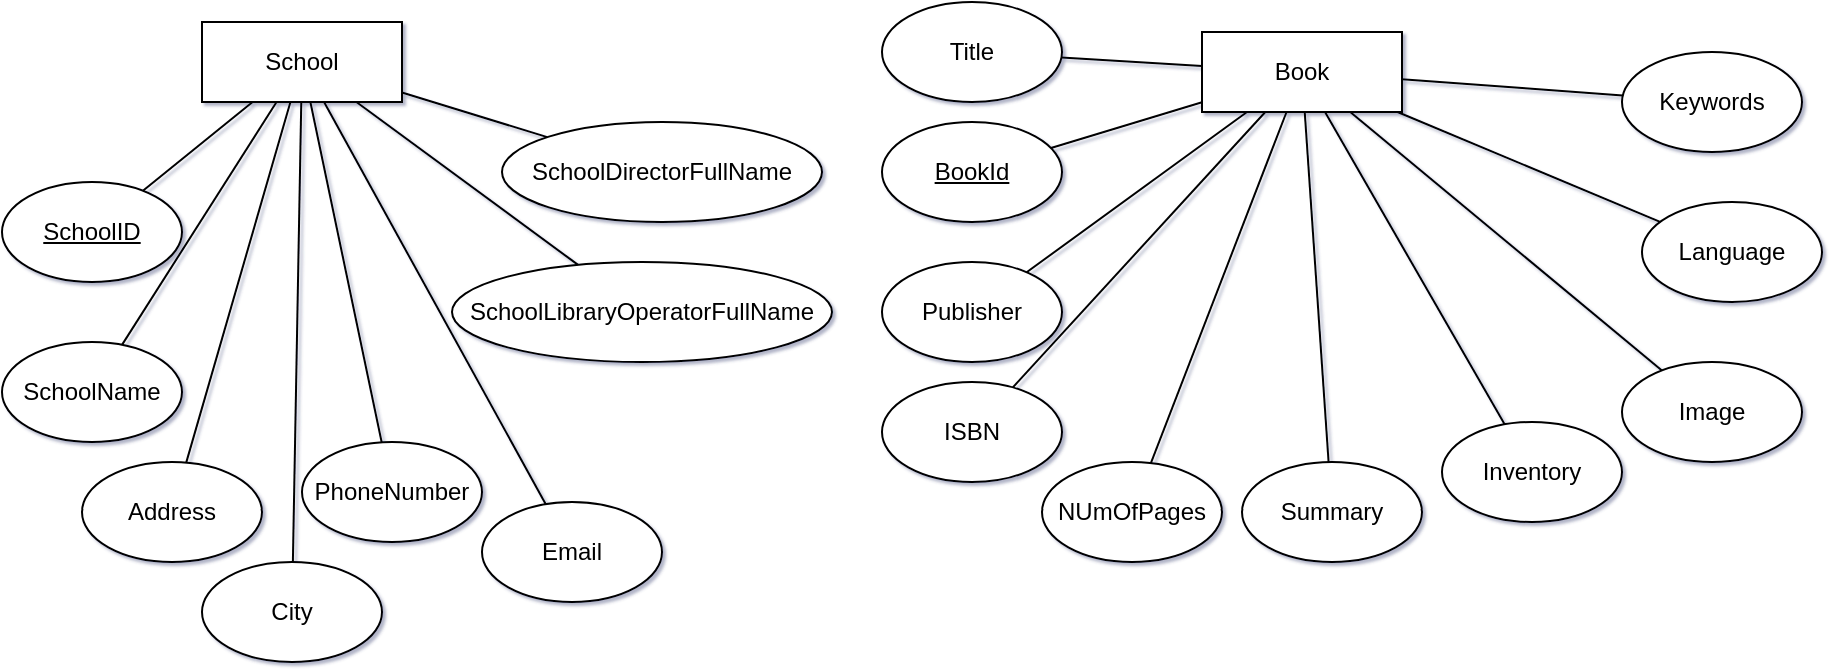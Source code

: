 <mxfile version="21.2.1" type="github">
  <diagram id="TjQReHZ39s0CVwHhsI4w" name="Page-1">
    <mxGraphModel dx="1434" dy="796" grid="1" gridSize="10" guides="1" tooltips="1" connect="1" arrows="1" fold="1" page="1" pageScale="1" pageWidth="850" pageHeight="1100" math="0" shadow="1">
      <root>
        <mxCell id="0" />
        <mxCell id="1" parent="0" />
        <mxCell id="C8HElzakdPkImfHIJNlA-6" style="rounded=0;orthogonalLoop=1;jettySize=auto;html=1;endArrow=none;endFill=0;" parent="1" source="C8HElzakdPkImfHIJNlA-1" target="C8HElzakdPkImfHIJNlA-3" edge="1">
          <mxGeometry relative="1" as="geometry" />
        </mxCell>
        <mxCell id="C8HElzakdPkImfHIJNlA-7" style="rounded=0;orthogonalLoop=1;jettySize=auto;html=1;endArrow=none;endFill=0;" parent="1" source="C8HElzakdPkImfHIJNlA-1" target="C8HElzakdPkImfHIJNlA-4" edge="1">
          <mxGeometry relative="1" as="geometry" />
        </mxCell>
        <mxCell id="C8HElzakdPkImfHIJNlA-1" value="School" style="rounded=0;whiteSpace=wrap;html=1;" parent="1" vertex="1">
          <mxGeometry x="150" y="40" width="100" height="40" as="geometry" />
        </mxCell>
        <mxCell id="C8HElzakdPkImfHIJNlA-3" value="&lt;u&gt;SchoolID&lt;/u&gt;" style="ellipse;whiteSpace=wrap;html=1;" parent="1" vertex="1">
          <mxGeometry x="50" y="120" width="90" height="50" as="geometry" />
        </mxCell>
        <mxCell id="C8HElzakdPkImfHIJNlA-4" value="SchoolName" style="ellipse;whiteSpace=wrap;html=1;" parent="1" vertex="1">
          <mxGeometry x="50" y="200" width="90" height="50" as="geometry" />
        </mxCell>
        <mxCell id="C8HElzakdPkImfHIJNlA-8" style="rounded=0;orthogonalLoop=1;jettySize=auto;html=1;endArrow=none;endFill=0;" parent="1" source="C8HElzakdPkImfHIJNlA-5" target="C8HElzakdPkImfHIJNlA-1" edge="1">
          <mxGeometry relative="1" as="geometry" />
        </mxCell>
        <mxCell id="C8HElzakdPkImfHIJNlA-5" value="Address" style="ellipse;whiteSpace=wrap;html=1;" parent="1" vertex="1">
          <mxGeometry x="90" y="260" width="90" height="50" as="geometry" />
        </mxCell>
        <mxCell id="C8HElzakdPkImfHIJNlA-12" style="rounded=0;orthogonalLoop=1;jettySize=auto;html=1;endArrow=none;endFill=0;" parent="1" source="C8HElzakdPkImfHIJNlA-9" target="C8HElzakdPkImfHIJNlA-1" edge="1">
          <mxGeometry relative="1" as="geometry" />
        </mxCell>
        <mxCell id="C8HElzakdPkImfHIJNlA-9" value="City" style="ellipse;whiteSpace=wrap;html=1;" parent="1" vertex="1">
          <mxGeometry x="150" y="310" width="90" height="50" as="geometry" />
        </mxCell>
        <mxCell id="C8HElzakdPkImfHIJNlA-11" style="rounded=0;orthogonalLoop=1;jettySize=auto;html=1;endArrow=none;endFill=0;" parent="1" source="C8HElzakdPkImfHIJNlA-10" target="C8HElzakdPkImfHIJNlA-1" edge="1">
          <mxGeometry relative="1" as="geometry" />
        </mxCell>
        <mxCell id="C8HElzakdPkImfHIJNlA-10" value="PhoneNumber" style="ellipse;whiteSpace=wrap;html=1;strokeColor=default;" parent="1" vertex="1">
          <mxGeometry x="200" y="250" width="90" height="50" as="geometry" />
        </mxCell>
        <mxCell id="C8HElzakdPkImfHIJNlA-16" style="rounded=0;orthogonalLoop=1;jettySize=auto;html=1;endArrow=none;endFill=0;" parent="1" source="C8HElzakdPkImfHIJNlA-13" target="C8HElzakdPkImfHIJNlA-1" edge="1">
          <mxGeometry relative="1" as="geometry" />
        </mxCell>
        <mxCell id="C8HElzakdPkImfHIJNlA-13" value="Email" style="ellipse;whiteSpace=wrap;html=1;" parent="1" vertex="1">
          <mxGeometry x="290" y="280" width="90" height="50" as="geometry" />
        </mxCell>
        <mxCell id="C8HElzakdPkImfHIJNlA-17" style="rounded=0;orthogonalLoop=1;jettySize=auto;html=1;endArrow=none;endFill=0;" parent="1" source="C8HElzakdPkImfHIJNlA-14" target="C8HElzakdPkImfHIJNlA-1" edge="1">
          <mxGeometry relative="1" as="geometry" />
        </mxCell>
        <mxCell id="C8HElzakdPkImfHIJNlA-14" value="SchoolDirectorFullName" style="ellipse;whiteSpace=wrap;html=1;" parent="1" vertex="1">
          <mxGeometry x="300" y="90" width="160" height="50" as="geometry" />
        </mxCell>
        <mxCell id="C8HElzakdPkImfHIJNlA-18" style="rounded=0;orthogonalLoop=1;jettySize=auto;html=1;endArrow=none;endFill=0;" parent="1" source="C8HElzakdPkImfHIJNlA-15" target="C8HElzakdPkImfHIJNlA-1" edge="1">
          <mxGeometry relative="1" as="geometry" />
        </mxCell>
        <mxCell id="C8HElzakdPkImfHIJNlA-15" value="SchoolLibraryOperatorFullName" style="ellipse;whiteSpace=wrap;html=1;" parent="1" vertex="1">
          <mxGeometry x="275" y="160" width="190" height="50" as="geometry" />
        </mxCell>
        <mxCell id="C8HElzakdPkImfHIJNlA-30" style="rounded=0;orthogonalLoop=1;jettySize=auto;html=1;endArrow=none;endFill=0;" parent="1" source="C8HElzakdPkImfHIJNlA-19" target="C8HElzakdPkImfHIJNlA-29" edge="1">
          <mxGeometry relative="1" as="geometry" />
        </mxCell>
        <mxCell id="C8HElzakdPkImfHIJNlA-31" style="rounded=0;orthogonalLoop=1;jettySize=auto;html=1;endArrow=none;endFill=0;" parent="1" source="C8HElzakdPkImfHIJNlA-19" target="C8HElzakdPkImfHIJNlA-28" edge="1">
          <mxGeometry relative="1" as="geometry" />
        </mxCell>
        <mxCell id="C8HElzakdPkImfHIJNlA-32" style="rounded=0;orthogonalLoop=1;jettySize=auto;html=1;endArrow=none;endFill=0;" parent="1" source="C8HElzakdPkImfHIJNlA-19" target="C8HElzakdPkImfHIJNlA-27" edge="1">
          <mxGeometry relative="1" as="geometry" />
        </mxCell>
        <mxCell id="C8HElzakdPkImfHIJNlA-33" style="rounded=0;orthogonalLoop=1;jettySize=auto;html=1;endArrow=none;endFill=0;" parent="1" source="C8HElzakdPkImfHIJNlA-19" target="C8HElzakdPkImfHIJNlA-26" edge="1">
          <mxGeometry relative="1" as="geometry" />
        </mxCell>
        <mxCell id="C8HElzakdPkImfHIJNlA-34" style="rounded=0;orthogonalLoop=1;jettySize=auto;html=1;endArrow=none;endFill=0;" parent="1" source="C8HElzakdPkImfHIJNlA-19" target="C8HElzakdPkImfHIJNlA-25" edge="1">
          <mxGeometry relative="1" as="geometry" />
        </mxCell>
        <mxCell id="C8HElzakdPkImfHIJNlA-35" style="rounded=0;orthogonalLoop=1;jettySize=auto;html=1;endArrow=none;endFill=0;" parent="1" source="C8HElzakdPkImfHIJNlA-19" target="C8HElzakdPkImfHIJNlA-24" edge="1">
          <mxGeometry relative="1" as="geometry" />
        </mxCell>
        <mxCell id="C8HElzakdPkImfHIJNlA-36" style="rounded=0;orthogonalLoop=1;jettySize=auto;html=1;endArrow=none;endFill=0;" parent="1" source="C8HElzakdPkImfHIJNlA-19" target="C8HElzakdPkImfHIJNlA-21" edge="1">
          <mxGeometry relative="1" as="geometry" />
        </mxCell>
        <mxCell id="C8HElzakdPkImfHIJNlA-37" style="rounded=0;orthogonalLoop=1;jettySize=auto;html=1;endArrow=none;endFill=0;" parent="1" source="C8HElzakdPkImfHIJNlA-19" target="C8HElzakdPkImfHIJNlA-20" edge="1">
          <mxGeometry relative="1" as="geometry" />
        </mxCell>
        <mxCell id="C8HElzakdPkImfHIJNlA-38" style="rounded=0;orthogonalLoop=1;jettySize=auto;html=1;endArrow=none;endFill=0;" parent="1" source="C8HElzakdPkImfHIJNlA-19" target="C8HElzakdPkImfHIJNlA-22" edge="1">
          <mxGeometry relative="1" as="geometry" />
        </mxCell>
        <mxCell id="C8HElzakdPkImfHIJNlA-39" style="rounded=0;orthogonalLoop=1;jettySize=auto;html=1;endArrow=none;endFill=0;" parent="1" source="C8HElzakdPkImfHIJNlA-19" target="C8HElzakdPkImfHIJNlA-23" edge="1">
          <mxGeometry relative="1" as="geometry" />
        </mxCell>
        <mxCell id="C8HElzakdPkImfHIJNlA-19" value="Book" style="rounded=0;whiteSpace=wrap;html=1;" parent="1" vertex="1">
          <mxGeometry x="650" y="45" width="100" height="40" as="geometry" />
        </mxCell>
        <mxCell id="C8HElzakdPkImfHIJNlA-20" value="&lt;u&gt;BookId&lt;/u&gt;" style="ellipse;whiteSpace=wrap;html=1;" parent="1" vertex="1">
          <mxGeometry x="490" y="90" width="90" height="50" as="geometry" />
        </mxCell>
        <mxCell id="C8HElzakdPkImfHIJNlA-21" value="Title" style="ellipse;whiteSpace=wrap;html=1;" parent="1" vertex="1">
          <mxGeometry x="490" y="30" width="90" height="50" as="geometry" />
        </mxCell>
        <mxCell id="C8HElzakdPkImfHIJNlA-22" value="Publisher" style="ellipse;whiteSpace=wrap;html=1;" parent="1" vertex="1">
          <mxGeometry x="490" y="160" width="90" height="50" as="geometry" />
        </mxCell>
        <mxCell id="C8HElzakdPkImfHIJNlA-23" value="ISBN" style="ellipse;whiteSpace=wrap;html=1;" parent="1" vertex="1">
          <mxGeometry x="490" y="220" width="90" height="50" as="geometry" />
        </mxCell>
        <mxCell id="C8HElzakdPkImfHIJNlA-24" value="NUmOfPages" style="ellipse;whiteSpace=wrap;html=1;" parent="1" vertex="1">
          <mxGeometry x="570" y="260" width="90" height="50" as="geometry" />
        </mxCell>
        <mxCell id="C8HElzakdPkImfHIJNlA-25" value="Summary" style="ellipse;whiteSpace=wrap;html=1;" parent="1" vertex="1">
          <mxGeometry x="670" y="260" width="90" height="50" as="geometry" />
        </mxCell>
        <mxCell id="C8HElzakdPkImfHIJNlA-26" value="Inventory" style="ellipse;whiteSpace=wrap;html=1;" parent="1" vertex="1">
          <mxGeometry x="770" y="240" width="90" height="50" as="geometry" />
        </mxCell>
        <mxCell id="C8HElzakdPkImfHIJNlA-27" value="Image" style="ellipse;whiteSpace=wrap;html=1;" parent="1" vertex="1">
          <mxGeometry x="860" y="210" width="90" height="50" as="geometry" />
        </mxCell>
        <mxCell id="C8HElzakdPkImfHIJNlA-28" value="Language" style="ellipse;whiteSpace=wrap;html=1;" parent="1" vertex="1">
          <mxGeometry x="870" y="130" width="90" height="50" as="geometry" />
        </mxCell>
        <mxCell id="C8HElzakdPkImfHIJNlA-29" value="Keywords" style="ellipse;whiteSpace=wrap;html=1;" parent="1" vertex="1">
          <mxGeometry x="860" y="55" width="90" height="50" as="geometry" />
        </mxCell>
      </root>
    </mxGraphModel>
  </diagram>
</mxfile>
